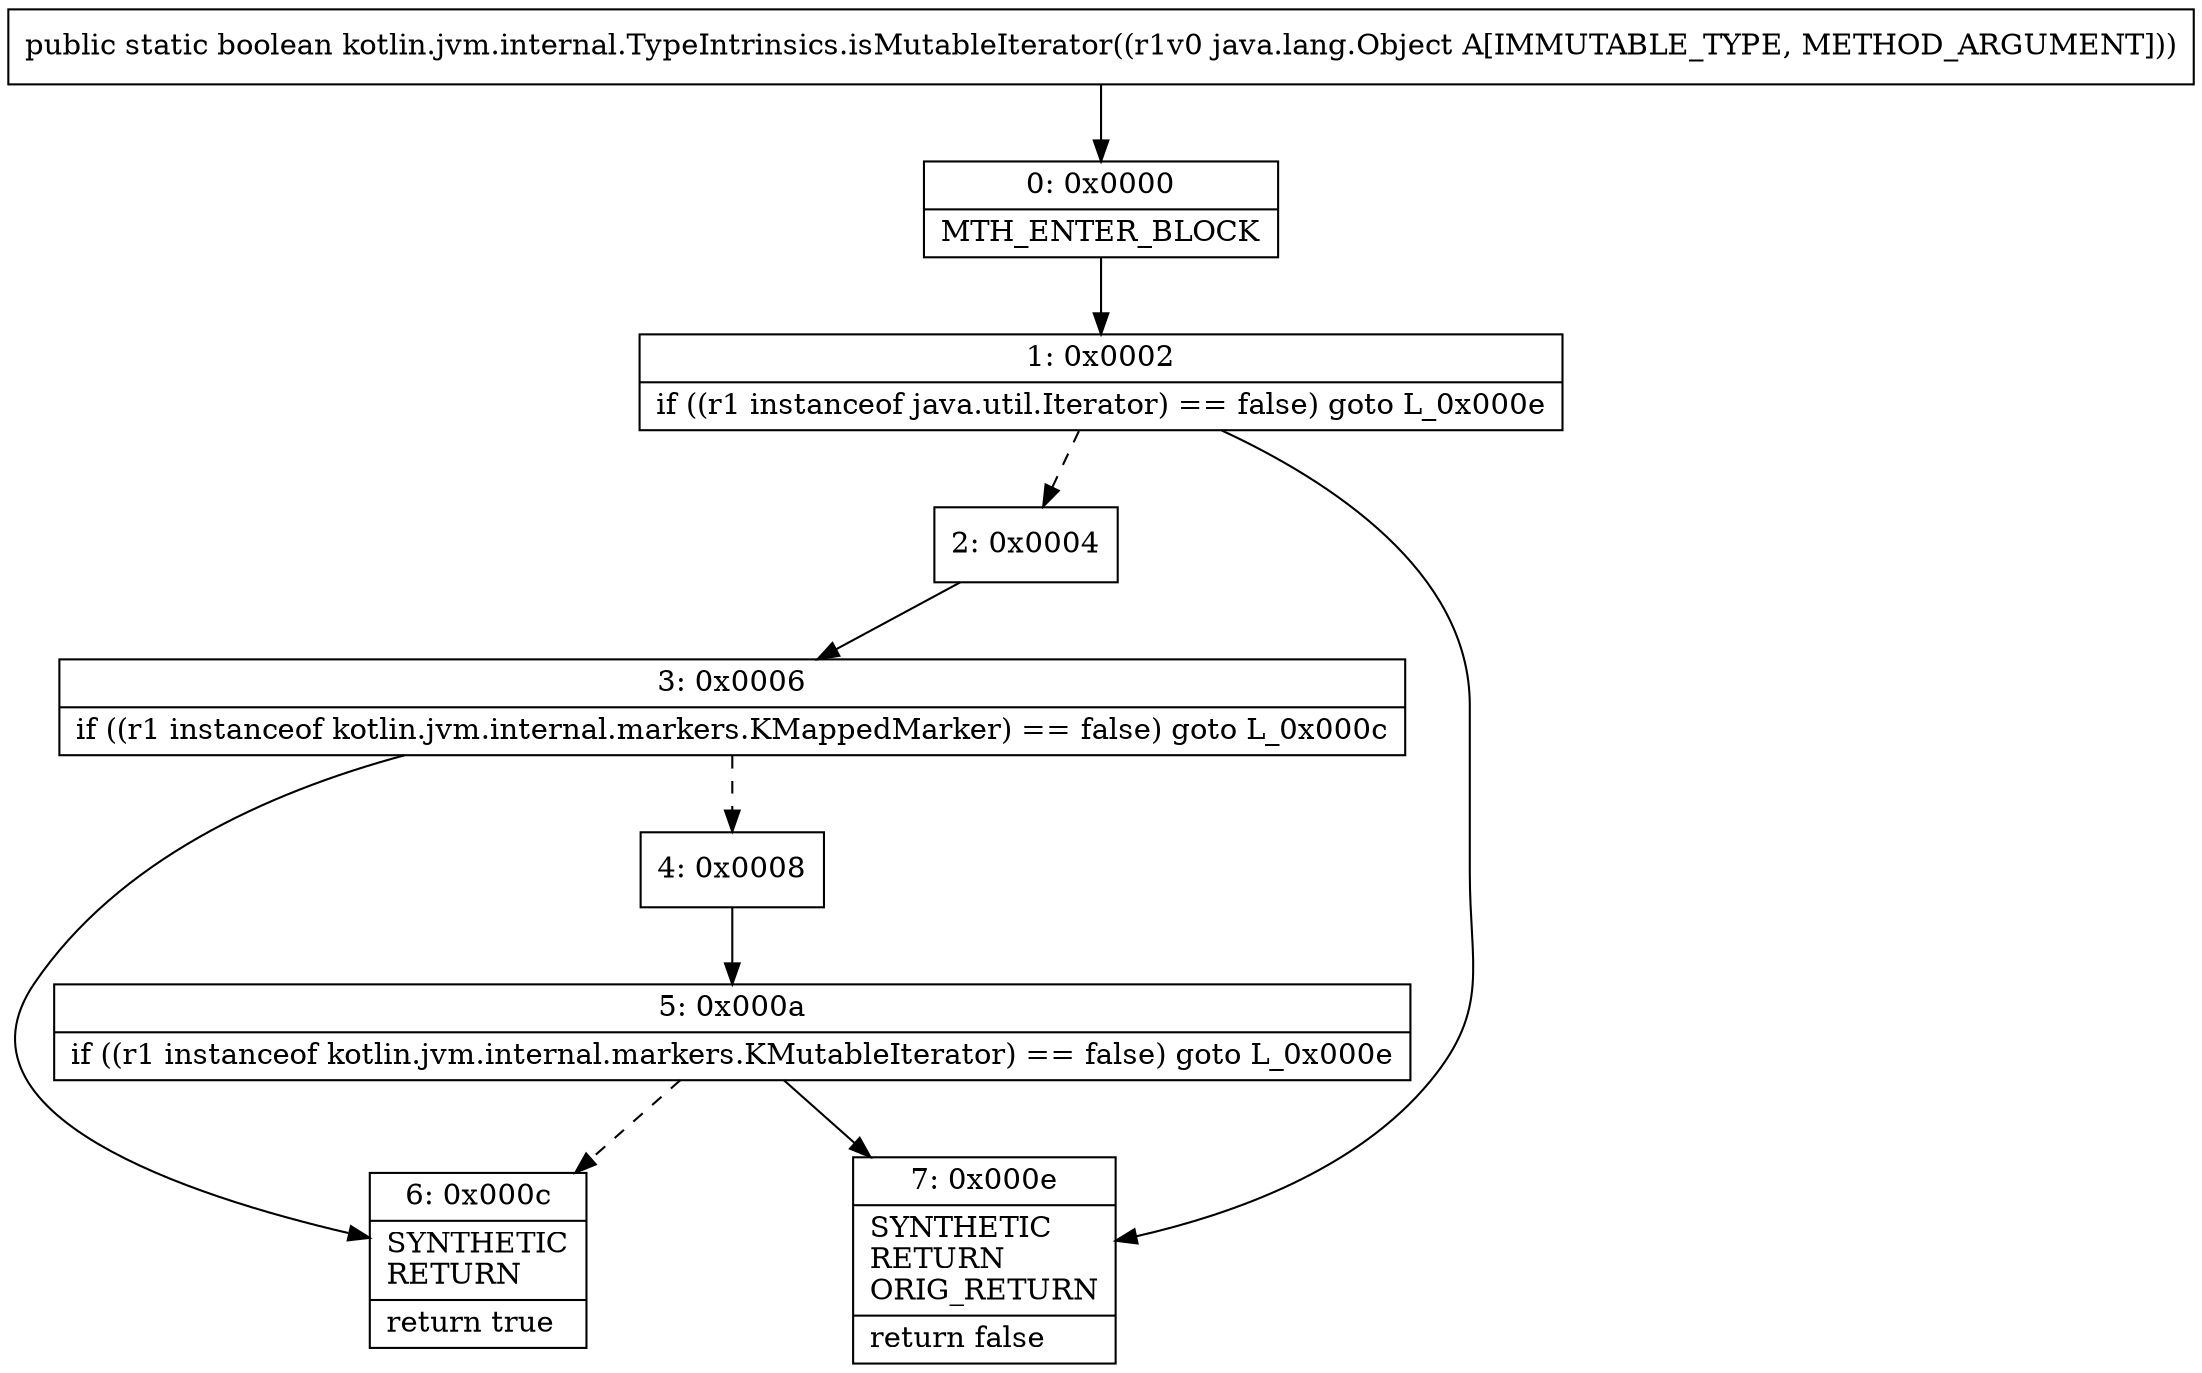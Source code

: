 digraph "CFG forkotlin.jvm.internal.TypeIntrinsics.isMutableIterator(Ljava\/lang\/Object;)Z" {
Node_0 [shape=record,label="{0\:\ 0x0000|MTH_ENTER_BLOCK\l}"];
Node_1 [shape=record,label="{1\:\ 0x0002|if ((r1 instanceof java.util.Iterator) == false) goto L_0x000e\l}"];
Node_2 [shape=record,label="{2\:\ 0x0004}"];
Node_3 [shape=record,label="{3\:\ 0x0006|if ((r1 instanceof kotlin.jvm.internal.markers.KMappedMarker) == false) goto L_0x000c\l}"];
Node_4 [shape=record,label="{4\:\ 0x0008}"];
Node_5 [shape=record,label="{5\:\ 0x000a|if ((r1 instanceof kotlin.jvm.internal.markers.KMutableIterator) == false) goto L_0x000e\l}"];
Node_6 [shape=record,label="{6\:\ 0x000c|SYNTHETIC\lRETURN\l|return true\l}"];
Node_7 [shape=record,label="{7\:\ 0x000e|SYNTHETIC\lRETURN\lORIG_RETURN\l|return false\l}"];
MethodNode[shape=record,label="{public static boolean kotlin.jvm.internal.TypeIntrinsics.isMutableIterator((r1v0 java.lang.Object A[IMMUTABLE_TYPE, METHOD_ARGUMENT])) }"];
MethodNode -> Node_0;
Node_0 -> Node_1;
Node_1 -> Node_2[style=dashed];
Node_1 -> Node_7;
Node_2 -> Node_3;
Node_3 -> Node_4[style=dashed];
Node_3 -> Node_6;
Node_4 -> Node_5;
Node_5 -> Node_6[style=dashed];
Node_5 -> Node_7;
}

